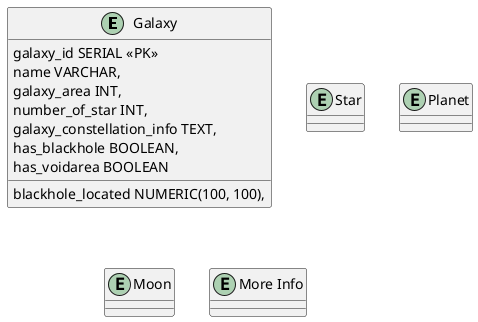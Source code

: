 @startuml WhiteSmoke

entity "Galaxy" as galaxy {
    galaxy_id SERIAL <<PK>>
    name VARCHAR,
    galaxy_area INT,
    number_of_star INT,
    blackhole_located NUMERIC(100, 100),
    galaxy_constellation_info TEXT,
    has_blackhole BOOLEAN,
    has_voidarea BOOLEAN
}

entity "Star" as star {
    
}

entity "Planet" as planet {
    
}

entity "Moon" as moon {
    
}

entity "More Info" as moreinfo {

}

@enduml
